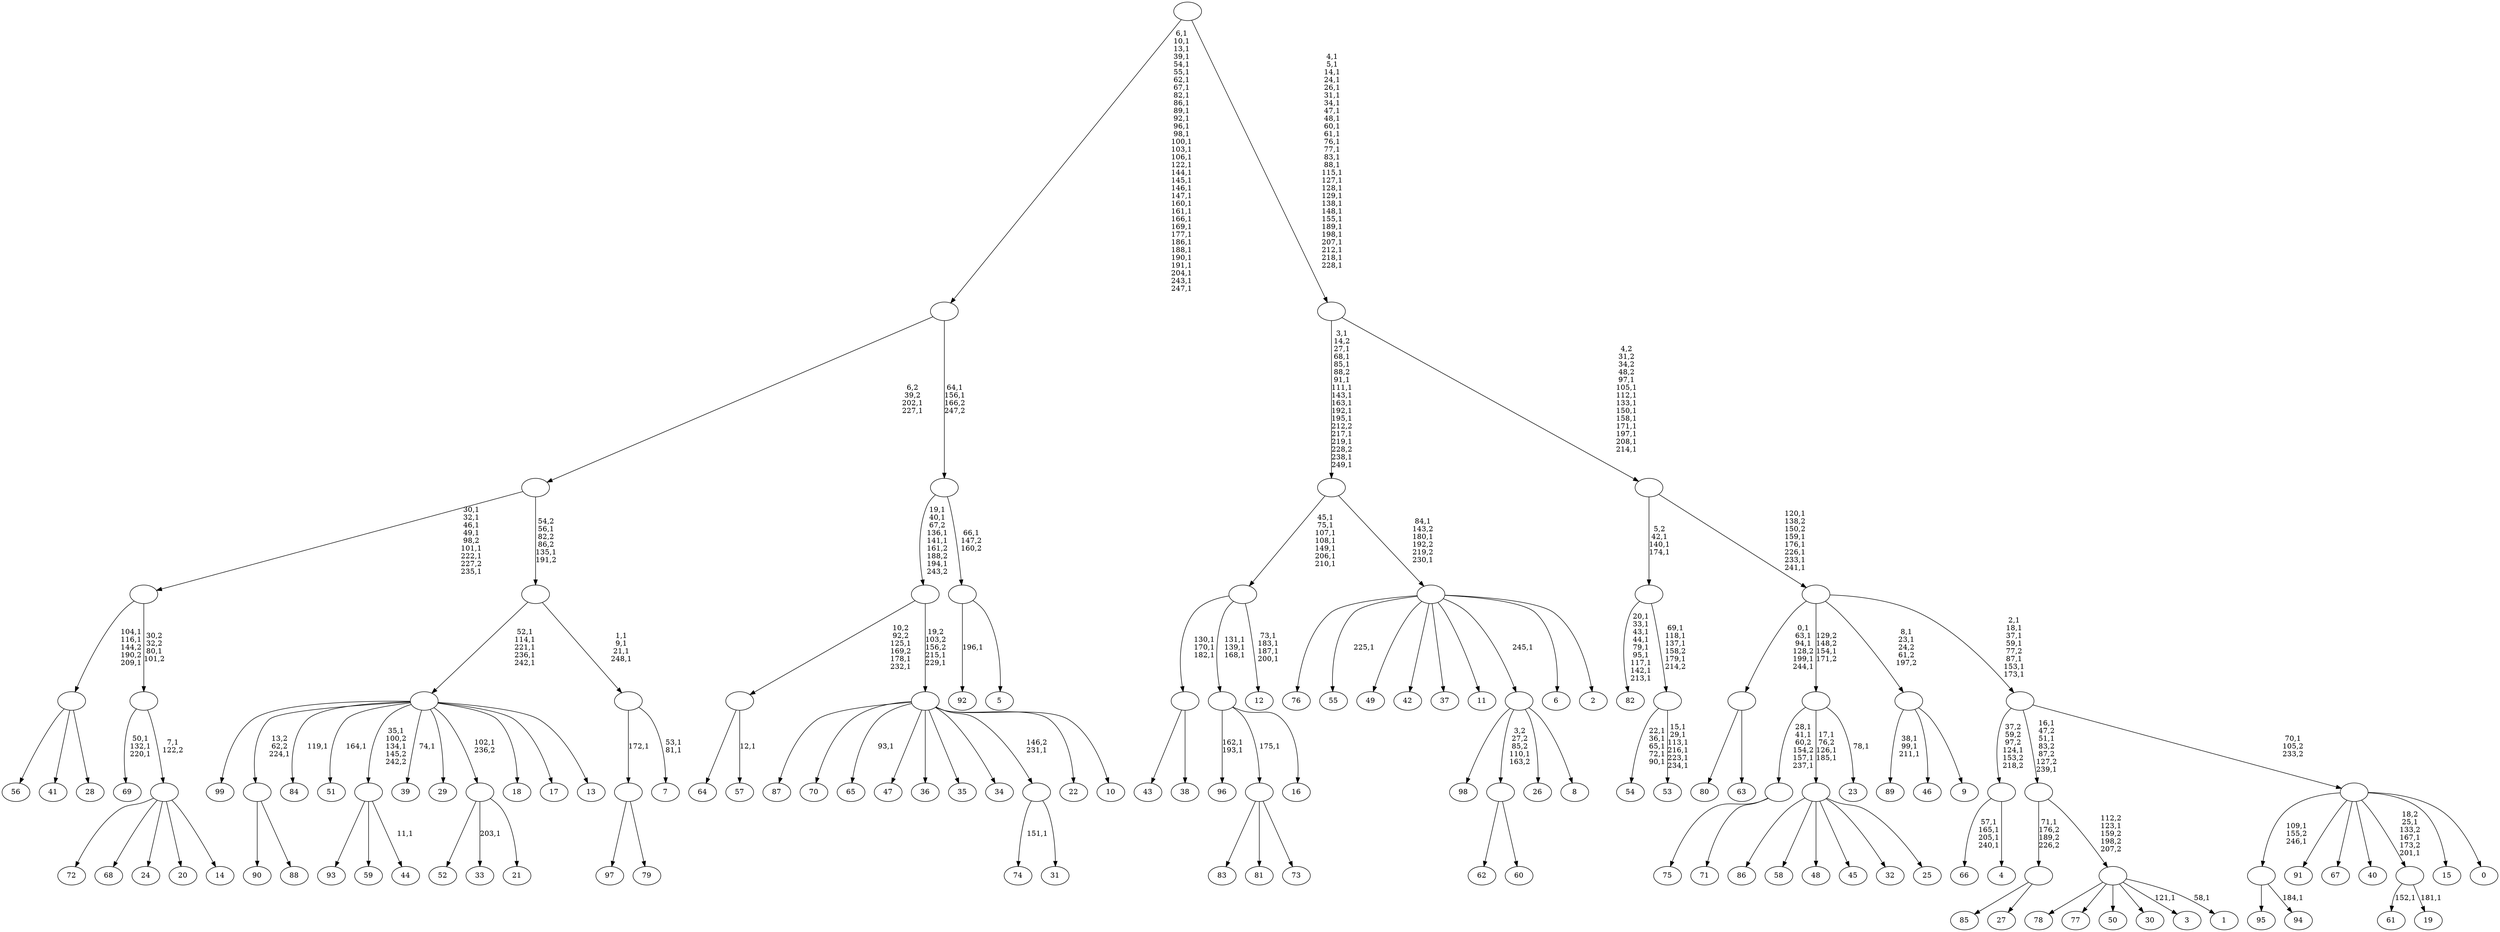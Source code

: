 digraph T {
	350 [label="99"]
	349 [label="98"]
	348 [label="97"]
	347 [label="96"]
	344 [label="95"]
	343 [label="94"]
	341 [label=""]
	339 [label="93"]
	338 [label="92"]
	336 [label="91"]
	335 [label="90"]
	334 [label="89"]
	330 [label="88"]
	329 [label=""]
	328 [label="87"]
	327 [label="86"]
	326 [label="85"]
	325 [label="84"]
	323 [label="83"]
	322 [label="82"]
	312 [label="81"]
	311 [label="80"]
	310 [label="79"]
	309 [label=""]
	308 [label="78"]
	307 [label="77"]
	306 [label="76"]
	305 [label="75"]
	304 [label="74"]
	302 [label="73"]
	301 [label=""]
	300 [label="72"]
	299 [label="71"]
	298 [label=""]
	294 [label="70"]
	293 [label="69"]
	289 [label="68"]
	288 [label="67"]
	287 [label="66"]
	282 [label="65"]
	280 [label="64"]
	279 [label="63"]
	278 [label=""]
	273 [label="62"]
	272 [label="61"]
	270 [label="60"]
	269 [label=""]
	268 [label="59"]
	267 [label="58"]
	266 [label="57"]
	264 [label=""]
	261 [label="56"]
	260 [label="55"]
	258 [label="54"]
	252 [label="53"]
	245 [label=""]
	241 [label=""]
	238 [label="52"]
	237 [label="51"]
	235 [label="50"]
	234 [label="49"]
	233 [label="48"]
	232 [label="47"]
	231 [label="46"]
	230 [label="45"]
	229 [label="44"]
	227 [label=""]
	225 [label="43"]
	224 [label="42"]
	223 [label="41"]
	222 [label="40"]
	221 [label="39"]
	219 [label="38"]
	218 [label=""]
	215 [label="37"]
	214 [label="36"]
	213 [label="35"]
	212 [label="34"]
	211 [label="33"]
	209 [label="32"]
	208 [label="31"]
	207 [label=""]
	206 [label="30"]
	205 [label="29"]
	204 [label="28"]
	203 [label=""]
	200 [label="27"]
	199 [label=""]
	198 [label="26"]
	197 [label="25"]
	196 [label=""]
	193 [label="24"]
	192 [label="23"]
	190 [label=""]
	189 [label="22"]
	188 [label="21"]
	187 [label=""]
	186 [label="20"]
	185 [label="19"]
	183 [label=""]
	180 [label="18"]
	179 [label="17"]
	178 [label="16"]
	177 [label=""]
	174 [label="15"]
	173 [label="14"]
	172 [label=""]
	171 [label=""]
	170 [label=""]
	163 [label="13"]
	162 [label=""]
	157 [label="12"]
	152 [label=""]
	145 [label="11"]
	144 [label="10"]
	143 [label=""]
	141 [label=""]
	136 [label="9"]
	135 [label=""]
	133 [label="8"]
	132 [label=""]
	131 [label="7"]
	128 [label=""]
	124 [label=""]
	122 [label=""]
	120 [label="6"]
	119 [label="5"]
	118 [label=""]
	117 [label=""]
	115 [label=""]
	81 [label="4"]
	80 [label=""]
	79 [label="3"]
	77 [label="2"]
	76 [label=""]
	73 [label=""]
	59 [label="1"]
	57 [label=""]
	56 [label=""]
	53 [label="0"]
	52 [label=""]
	51 [label=""]
	44 [label=""]
	38 [label=""]
	28 [label=""]
	0 [label=""]
	341 -> 343 [label="184,1"]
	341 -> 344 [label=""]
	329 -> 335 [label=""]
	329 -> 330 [label=""]
	309 -> 348 [label=""]
	309 -> 310 [label=""]
	301 -> 323 [label=""]
	301 -> 312 [label=""]
	301 -> 302 [label=""]
	298 -> 305 [label=""]
	298 -> 299 [label=""]
	278 -> 311 [label=""]
	278 -> 279 [label=""]
	269 -> 273 [label=""]
	269 -> 270 [label=""]
	264 -> 266 [label="12,1"]
	264 -> 280 [label=""]
	245 -> 252 [label="15,1\n29,1\n113,1\n216,1\n223,1\n234,1"]
	245 -> 258 [label="22,1\n36,1\n65,1\n72,1\n90,1"]
	241 -> 245 [label="69,1\n118,1\n137,1\n158,2\n179,1\n214,2"]
	241 -> 322 [label="20,1\n33,1\n43,1\n44,1\n79,1\n95,1\n117,1\n142,1\n213,1"]
	227 -> 229 [label="11,1"]
	227 -> 339 [label=""]
	227 -> 268 [label=""]
	218 -> 225 [label=""]
	218 -> 219 [label=""]
	207 -> 304 [label="151,1"]
	207 -> 208 [label=""]
	203 -> 261 [label=""]
	203 -> 223 [label=""]
	203 -> 204 [label=""]
	199 -> 326 [label=""]
	199 -> 200 [label=""]
	196 -> 327 [label=""]
	196 -> 267 [label=""]
	196 -> 233 [label=""]
	196 -> 230 [label=""]
	196 -> 209 [label=""]
	196 -> 197 [label=""]
	190 -> 192 [label="78,1"]
	190 -> 196 [label="17,1\n76,2\n126,1\n185,1"]
	190 -> 298 [label="28,1\n41,1\n60,2\n154,2\n157,1\n237,1"]
	187 -> 211 [label="203,1"]
	187 -> 238 [label=""]
	187 -> 188 [label=""]
	183 -> 185 [label="181,1"]
	183 -> 272 [label="152,1"]
	177 -> 347 [label="162,1\n193,1"]
	177 -> 301 [label="175,1"]
	177 -> 178 [label=""]
	172 -> 300 [label=""]
	172 -> 289 [label=""]
	172 -> 193 [label=""]
	172 -> 186 [label=""]
	172 -> 173 [label=""]
	171 -> 293 [label="50,1\n132,1\n220,1"]
	171 -> 172 [label="7,1\n122,2"]
	170 -> 203 [label="104,1\n116,1\n144,2\n190,2\n209,1"]
	170 -> 171 [label="30,2\n32,2\n80,1\n101,2"]
	162 -> 221 [label="74,1"]
	162 -> 227 [label="35,1\n100,2\n134,1\n145,2\n242,2"]
	162 -> 237 [label="164,1"]
	162 -> 325 [label="119,1"]
	162 -> 350 [label=""]
	162 -> 329 [label="13,2\n62,2\n224,1"]
	162 -> 205 [label=""]
	162 -> 187 [label="102,1\n236,2"]
	162 -> 180 [label=""]
	162 -> 179 [label=""]
	162 -> 163 [label=""]
	152 -> 157 [label="73,1\n183,1\n187,1\n200,1"]
	152 -> 177 [label="131,1\n139,1\n168,1"]
	152 -> 218 [label="130,1\n170,1\n182,1"]
	143 -> 282 [label="93,1"]
	143 -> 328 [label=""]
	143 -> 294 [label=""]
	143 -> 232 [label=""]
	143 -> 214 [label=""]
	143 -> 213 [label=""]
	143 -> 212 [label=""]
	143 -> 207 [label="146,2\n231,1"]
	143 -> 189 [label=""]
	143 -> 144 [label=""]
	141 -> 143 [label="19,2\n103,2\n156,2\n215,1\n229,1"]
	141 -> 264 [label="10,2\n92,2\n125,1\n169,2\n178,1\n232,1"]
	135 -> 334 [label="38,1\n99,1\n211,1"]
	135 -> 231 [label=""]
	135 -> 136 [label=""]
	132 -> 349 [label=""]
	132 -> 269 [label="3,2\n27,2\n85,2\n110,1\n163,2"]
	132 -> 198 [label=""]
	132 -> 133 [label=""]
	128 -> 131 [label="53,1\n81,1"]
	128 -> 309 [label="172,1"]
	124 -> 128 [label="1,1\n9,1\n21,1\n248,1"]
	124 -> 162 [label="52,1\n114,1\n221,1\n236,1\n242,1"]
	122 -> 124 [label="54,2\n56,1\n82,2\n86,2\n135,1\n191,2"]
	122 -> 170 [label="30,1\n32,1\n46,1\n49,1\n98,2\n101,1\n222,1\n227,2\n235,1"]
	118 -> 338 [label="196,1"]
	118 -> 119 [label=""]
	117 -> 141 [label="19,1\n40,1\n67,2\n136,1\n141,1\n161,2\n188,2\n194,1\n243,2"]
	117 -> 118 [label="66,1\n147,2\n160,2"]
	115 -> 117 [label="64,1\n156,1\n166,2\n247,2"]
	115 -> 122 [label="6,2\n39,2\n202,1\n227,1"]
	80 -> 287 [label="57,1\n165,1\n205,1\n240,1"]
	80 -> 81 [label=""]
	76 -> 260 [label="225,1"]
	76 -> 306 [label=""]
	76 -> 234 [label=""]
	76 -> 224 [label=""]
	76 -> 215 [label=""]
	76 -> 145 [label=""]
	76 -> 132 [label="245,1"]
	76 -> 120 [label=""]
	76 -> 77 [label=""]
	73 -> 76 [label="84,1\n143,2\n180,1\n192,2\n219,2\n230,1"]
	73 -> 152 [label="45,1\n75,1\n107,1\n108,1\n149,1\n206,1\n210,1"]
	57 -> 59 [label="58,1"]
	57 -> 79 [label="121,1"]
	57 -> 308 [label=""]
	57 -> 307 [label=""]
	57 -> 235 [label=""]
	57 -> 206 [label=""]
	56 -> 199 [label="71,1\n176,2\n189,2\n226,2"]
	56 -> 57 [label="112,2\n123,1\n159,2\n198,2\n207,2"]
	52 -> 183 [label="18,2\n25,1\n133,2\n167,1\n173,2\n201,1"]
	52 -> 341 [label="109,1\n155,2\n246,1"]
	52 -> 336 [label=""]
	52 -> 288 [label=""]
	52 -> 222 [label=""]
	52 -> 174 [label=""]
	52 -> 53 [label=""]
	51 -> 56 [label="16,1\n47,2\n51,1\n83,2\n87,2\n127,2\n239,1"]
	51 -> 80 [label="37,2\n59,2\n97,2\n124,1\n153,2\n218,2"]
	51 -> 52 [label="70,1\n105,2\n233,2"]
	44 -> 51 [label="2,1\n18,1\n37,1\n59,1\n77,2\n87,1\n153,1\n173,1"]
	44 -> 135 [label="8,1\n23,1\n24,2\n61,2\n197,2"]
	44 -> 278 [label="0,1\n63,1\n94,1\n128,2\n199,1\n244,1"]
	44 -> 190 [label="129,2\n148,2\n154,1\n171,2"]
	38 -> 44 [label="120,1\n138,2\n150,2\n159,1\n176,1\n226,1\n233,1\n241,1"]
	38 -> 241 [label="5,2\n42,1\n140,1\n174,1"]
	28 -> 38 [label="4,2\n31,2\n34,2\n48,2\n97,1\n105,1\n112,1\n133,1\n150,1\n158,1\n171,1\n197,1\n208,1\n214,1"]
	28 -> 73 [label="3,1\n14,2\n27,1\n68,1\n85,1\n88,2\n91,1\n111,1\n143,1\n163,1\n192,1\n195,1\n212,2\n217,1\n219,1\n228,2\n238,1\n249,1"]
	0 -> 28 [label="4,1\n5,1\n14,1\n24,1\n26,1\n31,1\n34,1\n47,1\n48,1\n60,1\n61,1\n76,1\n77,1\n83,1\n88,1\n115,1\n127,1\n128,1\n129,1\n138,1\n148,1\n155,1\n189,1\n198,1\n207,1\n212,1\n218,1\n228,1"]
	0 -> 115 [label="6,1\n10,1\n13,1\n39,1\n54,1\n55,1\n62,1\n67,1\n82,1\n86,1\n89,1\n92,1\n96,1\n98,1\n100,1\n103,1\n106,1\n122,1\n144,1\n145,1\n146,1\n147,1\n160,1\n161,1\n166,1\n169,1\n177,1\n186,1\n188,1\n190,1\n191,1\n204,1\n243,1\n247,1"]
}
